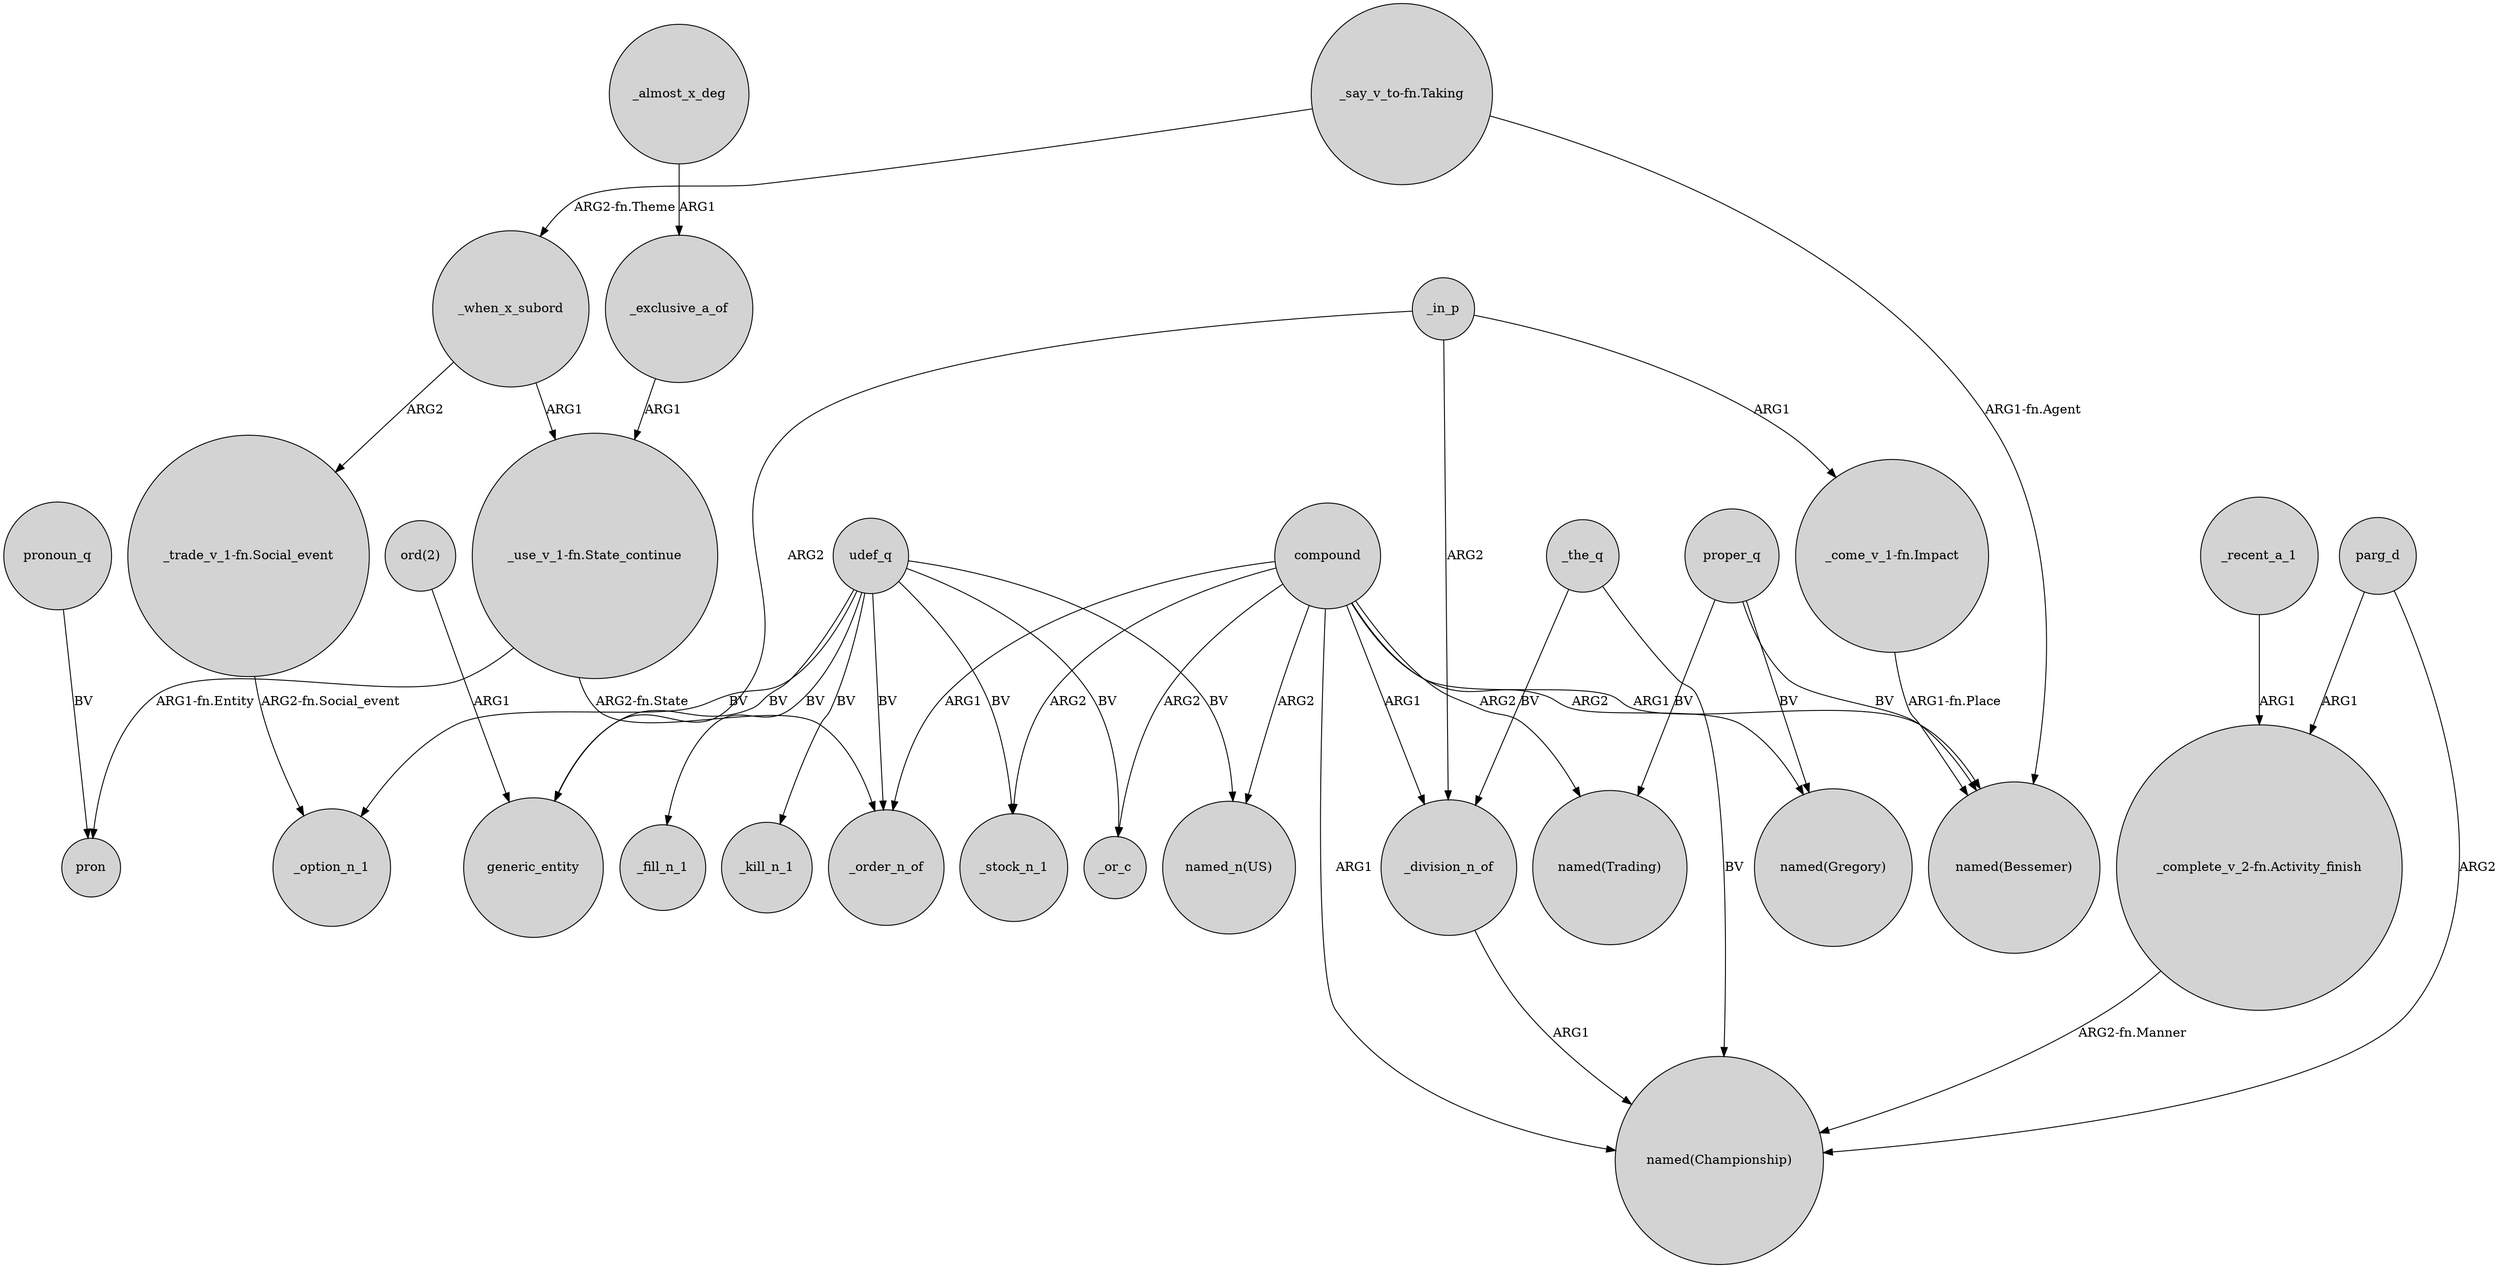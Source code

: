 digraph {
	node [shape=circle style=filled]
	_in_p -> "_come_v_1-fn.Impact" [label=ARG1]
	compound -> _order_n_of [label=ARG1]
	_the_q -> _division_n_of [label=BV]
	_in_p -> _division_n_of [label=ARG2]
	compound -> "named(Championship)" [label=ARG1]
	udef_q -> _option_n_1 [label=BV]
	udef_q -> _order_n_of [label=BV]
	udef_q -> _fill_n_1 [label=BV]
	"_come_v_1-fn.Impact" -> "named(Bessemer)" [label="ARG1-fn.Place"]
	compound -> _or_c [label=ARG2]
	udef_q -> generic_entity [label=BV]
	"_use_v_1-fn.State_continue" -> _order_n_of [label="ARG2-fn.State"]
	proper_q -> "named(Bessemer)" [label=BV]
	udef_q -> _or_c [label=BV]
	compound -> "named(Bessemer)" [label=ARG1]
	_exclusive_a_of -> "_use_v_1-fn.State_continue" [label=ARG1]
	pronoun_q -> pron [label=BV]
	_when_x_subord -> "_trade_v_1-fn.Social_event" [label=ARG2]
	_division_n_of -> "named(Championship)" [label=ARG1]
	_in_p -> generic_entity [label=ARG2]
	udef_q -> _stock_n_1 [label=BV]
	_when_x_subord -> "_use_v_1-fn.State_continue" [label=ARG1]
	parg_d -> "_complete_v_2-fn.Activity_finish" [label=ARG1]
	"_say_v_to-fn.Taking" -> "named(Bessemer)" [label="ARG1-fn.Agent"]
	compound -> "named(Gregory)" [label=ARG2]
	proper_q -> "named(Trading)" [label=BV]
	compound -> _stock_n_1 [label=ARG2]
	"_use_v_1-fn.State_continue" -> pron [label="ARG1-fn.Entity"]
	compound -> _division_n_of [label=ARG1]
	"ord(2)" -> generic_entity [label=ARG1]
	"_say_v_to-fn.Taking" -> _when_x_subord [label="ARG2-fn.Theme"]
	"_complete_v_2-fn.Activity_finish" -> "named(Championship)" [label="ARG2-fn.Manner"]
	_almost_x_deg -> _exclusive_a_of [label=ARG1]
	_recent_a_1 -> "_complete_v_2-fn.Activity_finish" [label=ARG1]
	"_trade_v_1-fn.Social_event" -> _option_n_1 [label="ARG2-fn.Social_event"]
	compound -> "named(Trading)" [label=ARG2]
	proper_q -> "named(Gregory)" [label=BV]
	compound -> "named_n(US)" [label=ARG2]
	parg_d -> "named(Championship)" [label=ARG2]
	udef_q -> "named_n(US)" [label=BV]
	_the_q -> "named(Championship)" [label=BV]
	udef_q -> _kill_n_1 [label=BV]
}
